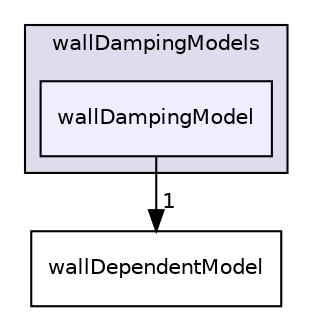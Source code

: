 digraph "wallDampingModel" {
  bgcolor=transparent;
  compound=true
  node [ fontsize="10", fontname="Helvetica"];
  edge [ labelfontsize="10", labelfontname="Helvetica"];
  subgraph clusterdir_6c6a5dff9952f963c677507000142762 {
    graph [ bgcolor="#ddddee", pencolor="black", label="wallDampingModels" fontname="Helvetica", fontsize="10", URL="dir_6c6a5dff9952f963c677507000142762.html"]
  dir_bd2064d8ca8a5dab8a5e1a3c1f57bc79 [shape=box, label="wallDampingModel", style="filled", fillcolor="#eeeeff", pencolor="black", URL="dir_bd2064d8ca8a5dab8a5e1a3c1f57bc79.html"];
  }
  dir_c87ebd68b8c9cebbee78253a22e7f57c [shape=box label="wallDependentModel" URL="dir_c87ebd68b8c9cebbee78253a22e7f57c.html"];
  dir_bd2064d8ca8a5dab8a5e1a3c1f57bc79->dir_c87ebd68b8c9cebbee78253a22e7f57c [headlabel="1", labeldistance=1.5 headhref="dir_000154_000212.html"];
}
